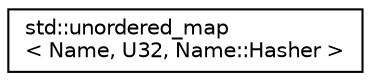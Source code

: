 digraph "Graphical Class Hierarchy"
{
  edge [fontname="Helvetica",fontsize="10",labelfontname="Helvetica",labelfontsize="10"];
  node [fontname="Helvetica",fontsize="10",shape=record];
  rankdir="LR";
  Node0 [label="std::unordered_map\l\< Name, U32, Name::Hasher \>",height=0.2,width=0.4,color="black", fillcolor="white", style="filled",URL="$classstd_1_1unordered__map.html"];
}
